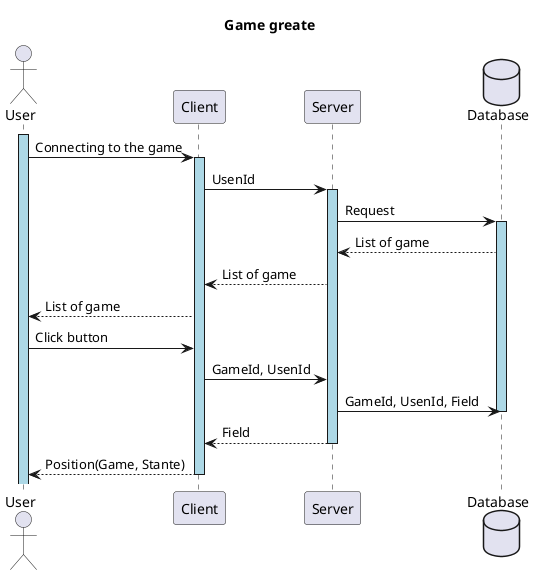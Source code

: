 ﻿@startuml

title "Game greate"

actor User
participant Client
participant Server
database Database

activate User #lightblue
User -> Client: Сonnecting to the game
activate Client #lightblue
Client -> Server: UsenId
activate Server #lightblue
Server -> Database: Request
activate Database #lightblue
Database --> Server: List of game
Server --> Client: List of game
Client --> User: List of game

User -> Client: Click button
Client -> Server: GameId, UsenId
Server -> Database: GameId, UsenId, Field
deactivate Database
Server --> Client: Field
deactivate Server
Client --> User: Position(Game, Stante)
deactivate Client

@enduml
